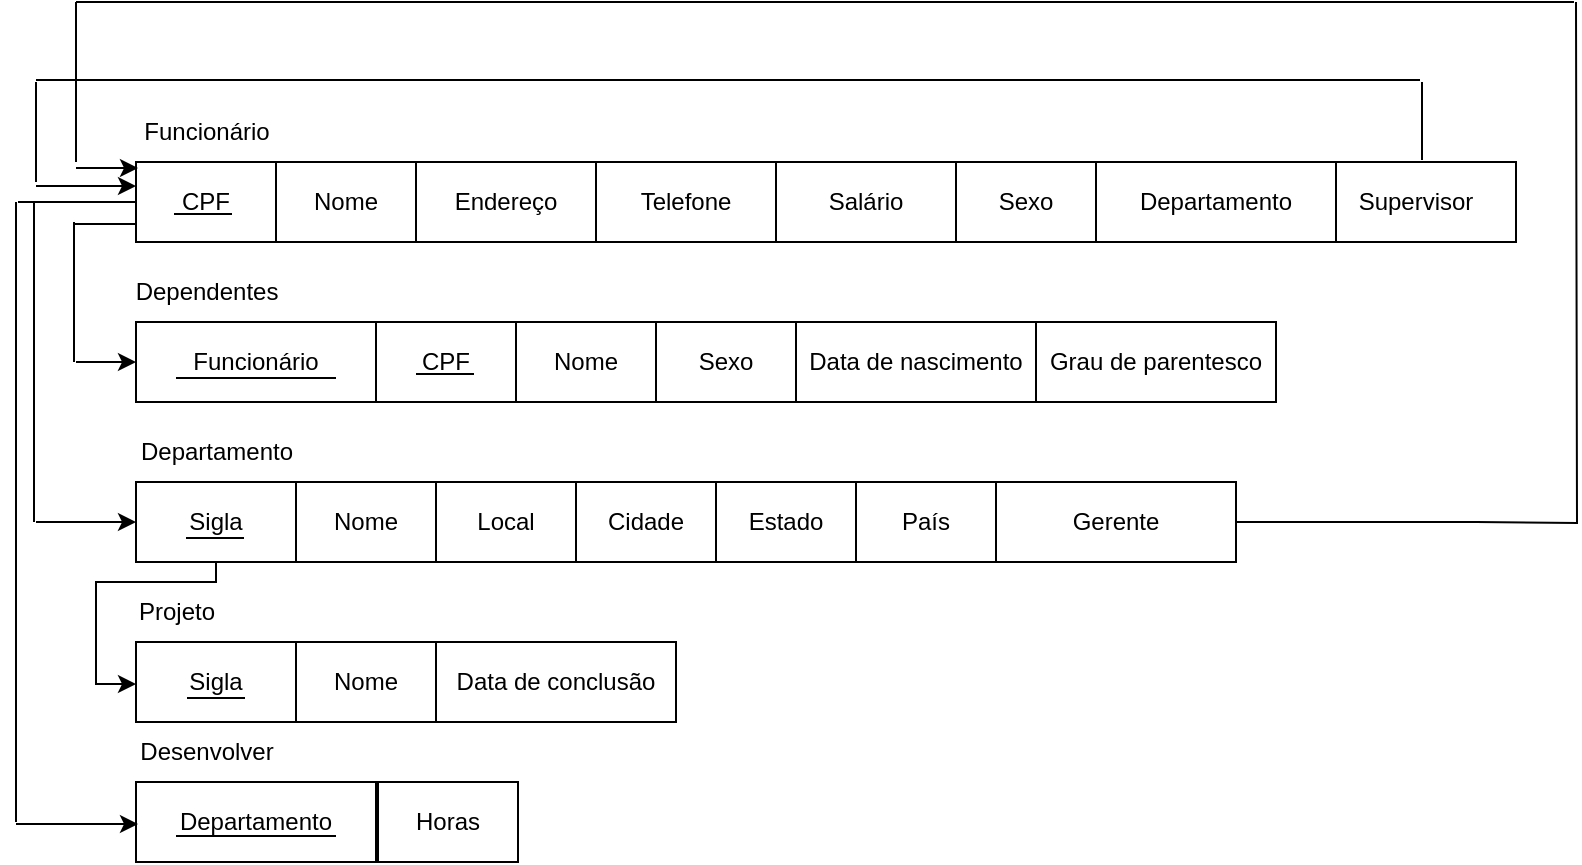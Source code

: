 <mxfile version="20.8.20" type="github">
  <diagram name="Página-1" id="BHUgIDKRnHg-_avpcEPd">
    <mxGraphModel dx="1877" dy="619" grid="1" gridSize="10" guides="1" tooltips="1" connect="1" arrows="1" fold="1" page="1" pageScale="1" pageWidth="827" pageHeight="1169" math="0" shadow="0">
      <root>
        <mxCell id="0" />
        <mxCell id="1" parent="0" />
        <mxCell id="F4awPcP-2oAEoT8iqaBO-2" value="CPF" style="rounded=0;whiteSpace=wrap;html=1;" vertex="1" parent="1">
          <mxGeometry x="60" y="140" width="70" height="40" as="geometry" />
        </mxCell>
        <mxCell id="F4awPcP-2oAEoT8iqaBO-4" value="" style="endArrow=none;html=1;rounded=0;" edge="1" parent="1">
          <mxGeometry width="50" height="50" relative="1" as="geometry">
            <mxPoint x="79" y="166" as="sourcePoint" />
            <mxPoint x="108" y="166" as="targetPoint" />
            <Array as="points">
              <mxPoint x="90" y="166" />
            </Array>
          </mxGeometry>
        </mxCell>
        <mxCell id="F4awPcP-2oAEoT8iqaBO-5" value="Nome" style="rounded=0;whiteSpace=wrap;html=1;" vertex="1" parent="1">
          <mxGeometry x="130" y="140" width="70" height="40" as="geometry" />
        </mxCell>
        <mxCell id="F4awPcP-2oAEoT8iqaBO-6" value="Endereço" style="rounded=0;whiteSpace=wrap;html=1;" vertex="1" parent="1">
          <mxGeometry x="200" y="140" width="90" height="40" as="geometry" />
        </mxCell>
        <mxCell id="F4awPcP-2oAEoT8iqaBO-7" value="Telefone" style="rounded=0;whiteSpace=wrap;html=1;" vertex="1" parent="1">
          <mxGeometry x="290" y="140" width="90" height="40" as="geometry" />
        </mxCell>
        <mxCell id="F4awPcP-2oAEoT8iqaBO-8" value="Salário" style="rounded=0;whiteSpace=wrap;html=1;" vertex="1" parent="1">
          <mxGeometry x="380" y="140" width="90" height="40" as="geometry" />
        </mxCell>
        <mxCell id="F4awPcP-2oAEoT8iqaBO-13" value="Funcionário" style="rounded=0;whiteSpace=wrap;html=1;" vertex="1" parent="1">
          <mxGeometry x="60" y="220" width="120" height="40" as="geometry" />
        </mxCell>
        <mxCell id="F4awPcP-2oAEoT8iqaBO-16" value="" style="endArrow=none;html=1;rounded=0;" edge="1" parent="1">
          <mxGeometry width="50" height="50" relative="1" as="geometry">
            <mxPoint x="80" y="248" as="sourcePoint" />
            <mxPoint x="160" y="248" as="targetPoint" />
          </mxGeometry>
        </mxCell>
        <mxCell id="F4awPcP-2oAEoT8iqaBO-17" value="CPF" style="rounded=0;whiteSpace=wrap;html=1;" vertex="1" parent="1">
          <mxGeometry x="180" y="220" width="70" height="40" as="geometry" />
        </mxCell>
        <mxCell id="F4awPcP-2oAEoT8iqaBO-18" value="" style="endArrow=none;html=1;rounded=0;" edge="1" parent="1">
          <mxGeometry width="50" height="50" relative="1" as="geometry">
            <mxPoint x="200" y="246" as="sourcePoint" />
            <mxPoint x="229" y="246" as="targetPoint" />
            <Array as="points">
              <mxPoint x="211" y="246" />
            </Array>
          </mxGeometry>
        </mxCell>
        <mxCell id="F4awPcP-2oAEoT8iqaBO-20" value="Nome" style="rounded=0;whiteSpace=wrap;html=1;" vertex="1" parent="1">
          <mxGeometry x="250" y="220" width="70" height="40" as="geometry" />
        </mxCell>
        <mxCell id="F4awPcP-2oAEoT8iqaBO-21" value="Sexo" style="rounded=0;whiteSpace=wrap;html=1;" vertex="1" parent="1">
          <mxGeometry x="320" y="220" width="70" height="40" as="geometry" />
        </mxCell>
        <mxCell id="F4awPcP-2oAEoT8iqaBO-22" value="Data de nascimento" style="rounded=0;whiteSpace=wrap;html=1;" vertex="1" parent="1">
          <mxGeometry x="390" y="220" width="120" height="40" as="geometry" />
        </mxCell>
        <mxCell id="F4awPcP-2oAEoT8iqaBO-23" value="Grau de parentesco" style="rounded=0;whiteSpace=wrap;html=1;" vertex="1" parent="1">
          <mxGeometry x="510" y="220" width="120" height="40" as="geometry" />
        </mxCell>
        <mxCell id="F4awPcP-2oAEoT8iqaBO-96" style="edgeStyle=orthogonalEdgeStyle;rounded=0;orthogonalLoop=1;jettySize=auto;html=1;entryX=0;entryY=0.75;entryDx=0;entryDy=0;strokeWidth=1;" edge="1" parent="1">
          <mxGeometry relative="1" as="geometry">
            <mxPoint x="100" y="331" as="sourcePoint" />
            <mxPoint x="60" y="401" as="targetPoint" />
            <Array as="points">
              <mxPoint x="100" y="350" />
              <mxPoint x="40" y="350" />
              <mxPoint x="40" y="401" />
            </Array>
          </mxGeometry>
        </mxCell>
        <mxCell id="F4awPcP-2oAEoT8iqaBO-24" value="Sigla" style="rounded=0;whiteSpace=wrap;html=1;" vertex="1" parent="1">
          <mxGeometry x="60" y="300" width="80" height="40" as="geometry" />
        </mxCell>
        <mxCell id="F4awPcP-2oAEoT8iqaBO-25" value="Nome" style="rounded=0;whiteSpace=wrap;html=1;" vertex="1" parent="1">
          <mxGeometry x="140" y="300" width="70" height="40" as="geometry" />
        </mxCell>
        <mxCell id="F4awPcP-2oAEoT8iqaBO-26" value="Local" style="rounded=0;whiteSpace=wrap;html=1;" vertex="1" parent="1">
          <mxGeometry x="210" y="300" width="70" height="40" as="geometry" />
        </mxCell>
        <mxCell id="F4awPcP-2oAEoT8iqaBO-30" value="Funcionário" style="text;html=1;align=center;verticalAlign=middle;resizable=0;points=[];autosize=1;strokeColor=none;fillColor=none;" vertex="1" parent="1">
          <mxGeometry x="50" y="110" width="90" height="30" as="geometry" />
        </mxCell>
        <mxCell id="F4awPcP-2oAEoT8iqaBO-31" value="Dependentes" style="text;html=1;align=center;verticalAlign=middle;resizable=0;points=[];autosize=1;strokeColor=none;fillColor=none;" vertex="1" parent="1">
          <mxGeometry x="50" y="190" width="90" height="30" as="geometry" />
        </mxCell>
        <mxCell id="F4awPcP-2oAEoT8iqaBO-32" value="Departamento" style="text;html=1;align=center;verticalAlign=middle;resizable=0;points=[];autosize=1;strokeColor=none;fillColor=none;" vertex="1" parent="1">
          <mxGeometry x="50" y="270" width="100" height="30" as="geometry" />
        </mxCell>
        <mxCell id="F4awPcP-2oAEoT8iqaBO-33" value="Cidade" style="rounded=0;whiteSpace=wrap;html=1;" vertex="1" parent="1">
          <mxGeometry x="280" y="300" width="70" height="40" as="geometry" />
        </mxCell>
        <mxCell id="F4awPcP-2oAEoT8iqaBO-35" value="Estado" style="rounded=0;whiteSpace=wrap;html=1;" vertex="1" parent="1">
          <mxGeometry x="350" y="300" width="70" height="40" as="geometry" />
        </mxCell>
        <mxCell id="F4awPcP-2oAEoT8iqaBO-36" value="País" style="rounded=0;whiteSpace=wrap;html=1;" vertex="1" parent="1">
          <mxGeometry x="420" y="300" width="70" height="40" as="geometry" />
        </mxCell>
        <mxCell id="F4awPcP-2oAEoT8iqaBO-37" value="Sexo" style="rounded=0;whiteSpace=wrap;html=1;" vertex="1" parent="1">
          <mxGeometry x="470" y="140" width="70" height="40" as="geometry" />
        </mxCell>
        <mxCell id="F4awPcP-2oAEoT8iqaBO-38" value="Supervisor" style="rounded=0;whiteSpace=wrap;html=1;" vertex="1" parent="1">
          <mxGeometry x="650" y="140" width="100" height="40" as="geometry" />
        </mxCell>
        <mxCell id="F4awPcP-2oAEoT8iqaBO-41" value="Projeto" style="text;html=1;align=center;verticalAlign=middle;resizable=0;points=[];autosize=1;strokeColor=none;fillColor=none;" vertex="1" parent="1">
          <mxGeometry x="50" y="350" width="60" height="30" as="geometry" />
        </mxCell>
        <mxCell id="F4awPcP-2oAEoT8iqaBO-42" value="" style="endArrow=none;html=1;rounded=0;" edge="1" parent="1">
          <mxGeometry width="50" height="50" relative="1" as="geometry">
            <mxPoint x="85" y="328" as="sourcePoint" />
            <mxPoint x="114" y="328" as="targetPoint" />
            <Array as="points">
              <mxPoint x="96" y="328" />
            </Array>
          </mxGeometry>
        </mxCell>
        <mxCell id="F4awPcP-2oAEoT8iqaBO-44" value="Sigla" style="rounded=0;whiteSpace=wrap;html=1;" vertex="1" parent="1">
          <mxGeometry x="60" y="380" width="80" height="40" as="geometry" />
        </mxCell>
        <mxCell id="F4awPcP-2oAEoT8iqaBO-46" value="" style="endArrow=none;html=1;rounded=0;" edge="1" parent="1">
          <mxGeometry width="50" height="50" relative="1" as="geometry">
            <mxPoint x="85.5" y="408" as="sourcePoint" />
            <mxPoint x="114.5" y="408" as="targetPoint" />
            <Array as="points">
              <mxPoint x="96.5" y="408" />
            </Array>
          </mxGeometry>
        </mxCell>
        <mxCell id="F4awPcP-2oAEoT8iqaBO-47" value="Nome" style="rounded=0;whiteSpace=wrap;html=1;" vertex="1" parent="1">
          <mxGeometry x="140" y="380" width="70" height="40" as="geometry" />
        </mxCell>
        <mxCell id="F4awPcP-2oAEoT8iqaBO-48" value="Data de conclusão" style="rounded=0;whiteSpace=wrap;html=1;" vertex="1" parent="1">
          <mxGeometry x="210" y="380" width="120" height="40" as="geometry" />
        </mxCell>
        <mxCell id="F4awPcP-2oAEoT8iqaBO-57" value="" style="endArrow=classic;html=1;rounded=0;" edge="1" parent="1">
          <mxGeometry width="50" height="50" relative="1" as="geometry">
            <mxPoint x="10" y="320" as="sourcePoint" />
            <mxPoint x="60" y="320" as="targetPoint" />
          </mxGeometry>
        </mxCell>
        <mxCell id="F4awPcP-2oAEoT8iqaBO-58" value="" style="endArrow=none;html=1;rounded=0;" edge="1" parent="1">
          <mxGeometry width="50" height="50" relative="1" as="geometry">
            <mxPoint x="9" y="320" as="sourcePoint" />
            <mxPoint x="9" y="260" as="targetPoint" />
            <Array as="points" />
          </mxGeometry>
        </mxCell>
        <mxCell id="F4awPcP-2oAEoT8iqaBO-60" value="" style="endArrow=none;html=1;rounded=0;" edge="1" parent="1">
          <mxGeometry width="50" height="50" relative="1" as="geometry">
            <mxPoint x="9" y="260" as="sourcePoint" />
            <mxPoint x="9" y="160" as="targetPoint" />
            <Array as="points" />
          </mxGeometry>
        </mxCell>
        <mxCell id="F4awPcP-2oAEoT8iqaBO-61" value="" style="endArrow=none;html=1;rounded=0;" edge="1" parent="1">
          <mxGeometry width="50" height="50" relative="1" as="geometry">
            <mxPoint x="10" y="160" as="sourcePoint" />
            <mxPoint x="60" y="160" as="targetPoint" />
          </mxGeometry>
        </mxCell>
        <mxCell id="F4awPcP-2oAEoT8iqaBO-62" value="" style="endArrow=none;html=1;rounded=0;" edge="1" parent="1">
          <mxGeometry width="50" height="50" relative="1" as="geometry">
            <mxPoint x="29" y="171" as="sourcePoint" />
            <mxPoint x="60" y="171" as="targetPoint" />
          </mxGeometry>
        </mxCell>
        <mxCell id="F4awPcP-2oAEoT8iqaBO-64" value="" style="endArrow=none;html=1;rounded=0;" edge="1" parent="1">
          <mxGeometry width="50" height="50" relative="1" as="geometry">
            <mxPoint x="29" y="240" as="sourcePoint" />
            <mxPoint x="29" y="170" as="targetPoint" />
            <Array as="points" />
          </mxGeometry>
        </mxCell>
        <mxCell id="F4awPcP-2oAEoT8iqaBO-65" value="" style="endArrow=classic;html=1;rounded=0;" edge="1" parent="1">
          <mxGeometry width="50" height="50" relative="1" as="geometry">
            <mxPoint x="30" y="240" as="sourcePoint" />
            <mxPoint x="60" y="240" as="targetPoint" />
          </mxGeometry>
        </mxCell>
        <mxCell id="F4awPcP-2oAEoT8iqaBO-67" value="Gerente" style="rounded=0;whiteSpace=wrap;html=1;" vertex="1" parent="1">
          <mxGeometry x="490" y="300" width="120" height="40" as="geometry" />
        </mxCell>
        <mxCell id="F4awPcP-2oAEoT8iqaBO-68" value="Departamento" style="rounded=0;whiteSpace=wrap;html=1;" vertex="1" parent="1">
          <mxGeometry x="540" y="140" width="120" height="40" as="geometry" />
        </mxCell>
        <mxCell id="F4awPcP-2oAEoT8iqaBO-79" value="" style="endArrow=none;html=1;rounded=0;strokeWidth=1;" edge="1" parent="1">
          <mxGeometry width="50" height="50" relative="1" as="geometry">
            <mxPoint x="703" y="139" as="sourcePoint" />
            <mxPoint x="703" y="100" as="targetPoint" />
          </mxGeometry>
        </mxCell>
        <mxCell id="F4awPcP-2oAEoT8iqaBO-80" value="" style="endArrow=none;html=1;rounded=0;" edge="1" parent="1">
          <mxGeometry width="50" height="50" relative="1" as="geometry">
            <mxPoint x="10" y="99" as="sourcePoint" />
            <mxPoint x="702" y="99" as="targetPoint" />
          </mxGeometry>
        </mxCell>
        <mxCell id="F4awPcP-2oAEoT8iqaBO-81" value="" style="endArrow=none;html=1;rounded=0;strokeWidth=1;" edge="1" parent="1">
          <mxGeometry width="50" height="50" relative="1" as="geometry">
            <mxPoint x="10" y="150" as="sourcePoint" />
            <mxPoint x="10" y="100" as="targetPoint" />
          </mxGeometry>
        </mxCell>
        <mxCell id="F4awPcP-2oAEoT8iqaBO-83" value="" style="endArrow=classic;html=1;rounded=0;" edge="1" parent="1">
          <mxGeometry width="50" height="50" relative="1" as="geometry">
            <mxPoint x="10" y="152" as="sourcePoint" />
            <mxPoint x="60" y="152" as="targetPoint" />
          </mxGeometry>
        </mxCell>
        <mxCell id="F4awPcP-2oAEoT8iqaBO-91" value="" style="endArrow=none;html=1;rounded=0;strokeWidth=1;edgeStyle=orthogonalEdgeStyle;" edge="1" parent="1">
          <mxGeometry width="50" height="50" relative="1" as="geometry">
            <mxPoint x="730" y="320" as="sourcePoint" />
            <mxPoint x="780" y="60" as="targetPoint" />
          </mxGeometry>
        </mxCell>
        <mxCell id="F4awPcP-2oAEoT8iqaBO-92" value="" style="endArrow=none;html=1;rounded=0;strokeWidth=1;" edge="1" parent="1">
          <mxGeometry width="50" height="50" relative="1" as="geometry">
            <mxPoint x="610" y="320" as="sourcePoint" />
            <mxPoint x="730" y="320" as="targetPoint" />
          </mxGeometry>
        </mxCell>
        <mxCell id="F4awPcP-2oAEoT8iqaBO-93" value="" style="endArrow=none;html=1;rounded=0;" edge="1" parent="1">
          <mxGeometry width="50" height="50" relative="1" as="geometry">
            <mxPoint x="30" y="60" as="sourcePoint" />
            <mxPoint x="779" y="60" as="targetPoint" />
          </mxGeometry>
        </mxCell>
        <mxCell id="F4awPcP-2oAEoT8iqaBO-94" value="" style="endArrow=none;html=1;rounded=0;strokeWidth=1;" edge="1" parent="1">
          <mxGeometry width="50" height="50" relative="1" as="geometry">
            <mxPoint x="30" y="140" as="sourcePoint" />
            <mxPoint x="30" y="60" as="targetPoint" />
          </mxGeometry>
        </mxCell>
        <mxCell id="F4awPcP-2oAEoT8iqaBO-95" value="" style="endArrow=classic;html=1;rounded=0;" edge="1" parent="1">
          <mxGeometry width="50" height="50" relative="1" as="geometry">
            <mxPoint x="30" y="143" as="sourcePoint" />
            <mxPoint x="61" y="143" as="targetPoint" />
          </mxGeometry>
        </mxCell>
        <mxCell id="F4awPcP-2oAEoT8iqaBO-98" value="Departamento" style="rounded=0;whiteSpace=wrap;html=1;" vertex="1" parent="1">
          <mxGeometry x="60" y="450" width="120" height="40" as="geometry" />
        </mxCell>
        <mxCell id="F4awPcP-2oAEoT8iqaBO-99" value="" style="endArrow=none;html=1;rounded=0;" edge="1" parent="1">
          <mxGeometry width="50" height="50" relative="1" as="geometry">
            <mxPoint x="80" y="477" as="sourcePoint" />
            <mxPoint x="160" y="477" as="targetPoint" />
          </mxGeometry>
        </mxCell>
        <mxCell id="F4awPcP-2oAEoT8iqaBO-100" value="Desenvolver" style="text;html=1;align=center;verticalAlign=middle;resizable=0;points=[];autosize=1;strokeColor=none;fillColor=none;" vertex="1" parent="1">
          <mxGeometry x="50" y="420" width="90" height="30" as="geometry" />
        </mxCell>
        <mxCell id="F4awPcP-2oAEoT8iqaBO-101" value="Horas" style="rounded=0;whiteSpace=wrap;html=1;" vertex="1" parent="1">
          <mxGeometry x="181" y="450" width="70" height="40" as="geometry" />
        </mxCell>
        <mxCell id="F4awPcP-2oAEoT8iqaBO-104" value="" style="endArrow=none;html=1;rounded=0;" edge="1" parent="1">
          <mxGeometry width="50" height="50" relative="1" as="geometry">
            <mxPoint y="470" as="sourcePoint" />
            <mxPoint y="160" as="targetPoint" />
            <Array as="points" />
          </mxGeometry>
        </mxCell>
        <mxCell id="F4awPcP-2oAEoT8iqaBO-106" value="" style="endArrow=none;html=1;rounded=0;" edge="1" parent="1">
          <mxGeometry width="50" height="50" relative="1" as="geometry">
            <mxPoint x="1" y="160" as="sourcePoint" />
            <mxPoint x="32" y="160" as="targetPoint" />
          </mxGeometry>
        </mxCell>
        <mxCell id="F4awPcP-2oAEoT8iqaBO-107" value="" style="endArrow=classic;html=1;rounded=0;" edge="1" parent="1">
          <mxGeometry width="50" height="50" relative="1" as="geometry">
            <mxPoint y="471" as="sourcePoint" />
            <mxPoint x="61" y="471" as="targetPoint" />
          </mxGeometry>
        </mxCell>
      </root>
    </mxGraphModel>
  </diagram>
</mxfile>
